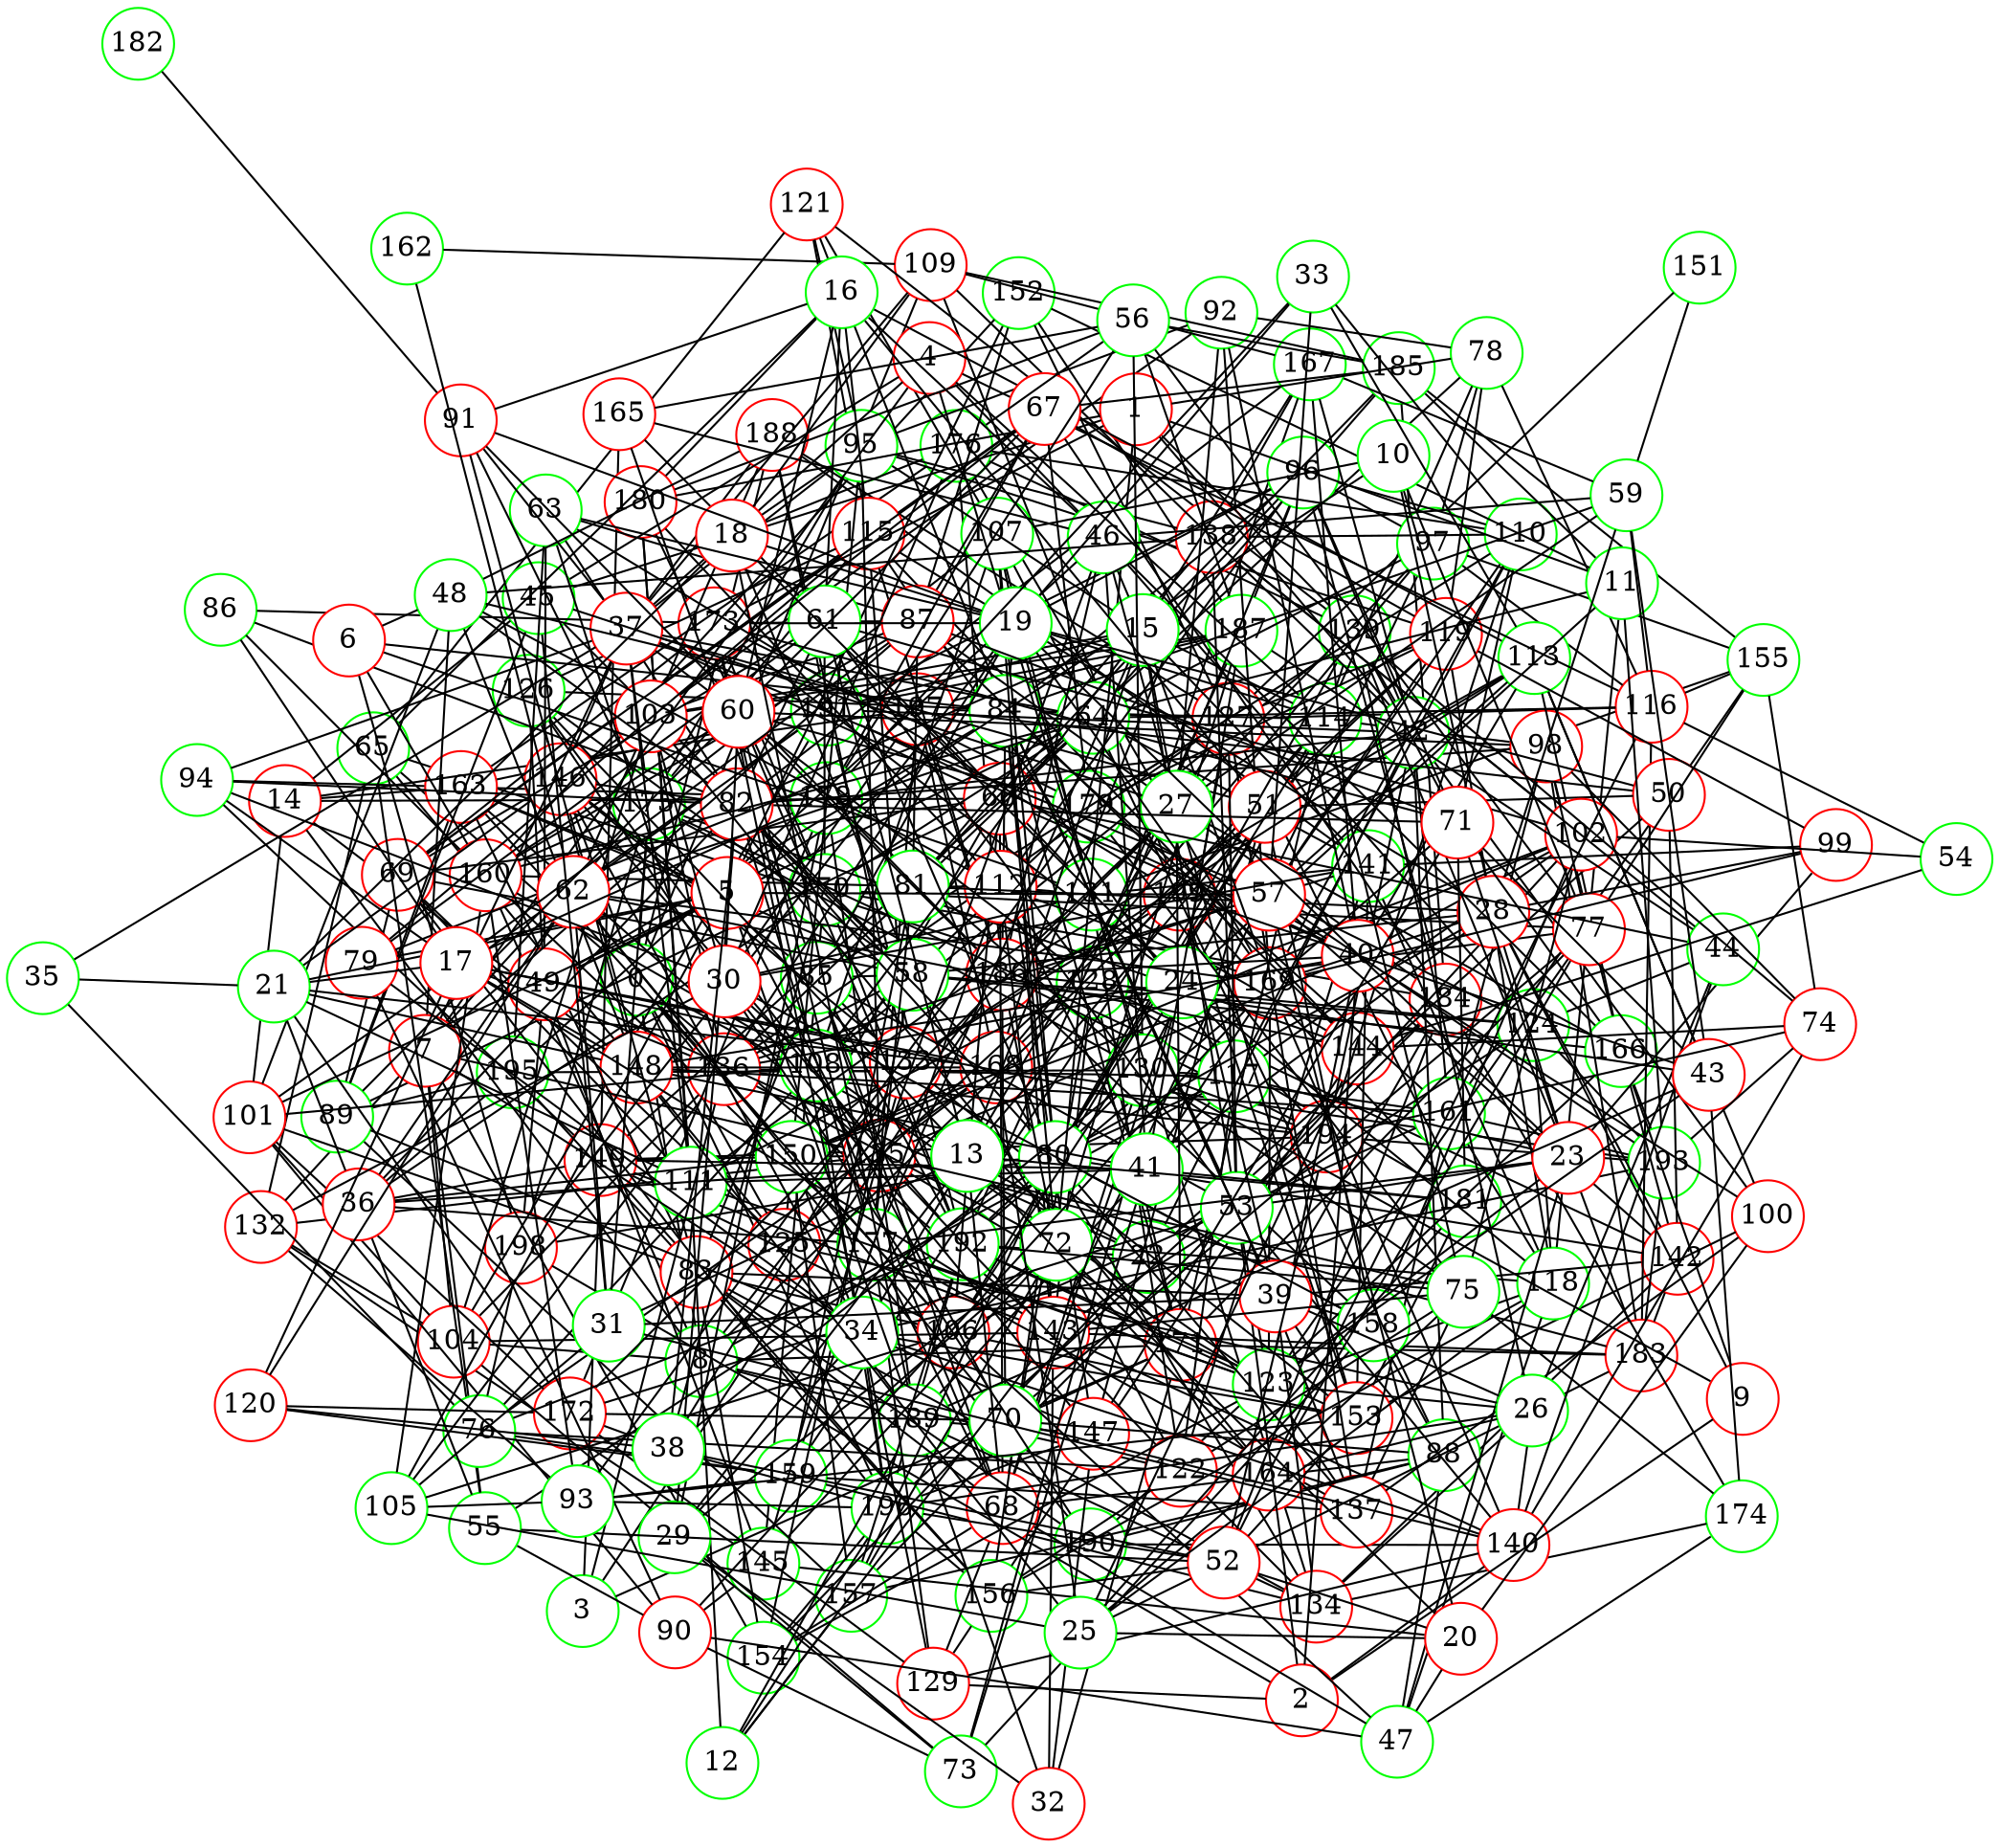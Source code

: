 graph {
graph ["layout"="fdp"]
node ["style"="filled","fillcolor"="white","fixedsize"="true","shape"="circle"]
"0" ["color"="green"]
"65" ["color"="green"]
"128" ["color"="green"]
"167" ["color"="green"]
"171" ["color"="red"]
"183" ["color"="red"]
"193" ["color"="green"]
"194" ["color"="red"]
"197" ["color"="red"]
"142" ["color"="red"]
"166" ["color"="green"]
"190" ["color"="green"]
"143" ["color"="red"]
"149" ["color"="red"]
"165" ["color"="red"]
"156" ["color"="green"]
"195" ["color"="green"]
"196" ["color"="green"]
"181" ["color"="green"]
"199" ["color"="red"]
"132" ["color"="red"]
"145" ["color"="green"]
"170" ["color"="green"]
"192" ["color"="green"]
"180" ["color"="red"]
"184" ["color"="red"]
"185" ["color"="green"]
"173" ["color"="red"]
"179" ["color"="green"]
"135" ["color"="red"]
"163" ["color"="red"]
"176" ["color"="green"]
"186" ["color"="red"]
"178" ["color"="green"]
"189" ["color"="green"]
"191" ["color"="green"]
"168" ["color"="red"]
"175" ["color"="green"]
"198" ["color"="red"]
"121" ["color"="red"]
"139" ["color"="green"]
"125" ["color"="red"]
"150" ["color"="green"]
"169" ["color"="red"]
"157" ["color"="green"]
"8" ["color"="green"]
"160" ["color"="red"]
"177" ["color"="green"]
"117" ["color"="green"]
"130" ["color"="green"]
"161" ["color"="green"]
"136" ["color"="red"]
"122" ["color"="red"]
"131" ["color"="green"]
"134" ["color"="red"]
"174" ["color"="green"]
"159" ["color"="green"]
"141" ["color"="green"]
"153" ["color"="red"]
"188" ["color"="red"]
"144" ["color"="red"]
"155" ["color"="green"]
"104" ["color"="red"]
"14" ["color"="red"]
"66" ["color"="red"]
"147" ["color"="red"]
"68" ["color"="red"]
"129" ["color"="red"]
"140" ["color"="red"]
"172" ["color"="red"]
"108" ["color"="green"]
"123" ["color"="green"]
"137" ["color"="red"]
"154" ["color"="green"]
"83" ["color"="red"]
"146" ["color"="red"]
"85" ["color"="green"]
"106" ["color"="red"]
"114" ["color"="green"]
"127" ["color"="red"]
"151" ["color"="green"]
"152" ["color"="green"]
"187" ["color"="green"]
"101" ["color"="red"]
"88" ["color"="green"]
"158" ["color"="green"]
"69" ["color"="red"]
"115" ["color"="red"]
"133" ["color"="red"]
"126" ["color"="green"]
"89" ["color"="green"]
"111" ["color"="green"]
"78" ["color"="green"]
"97" ["color"="green"]
"116" ["color"="red"]
"119" ["color"="red"]
"92" ["color"="green"]
"95" ["color"="green"]
"138" ["color"="red"]
"148" ["color"="red"]
"45" ["color"="green"]
"58" ["color"="green"]
"82" ["color"="red"]
"98" ["color"="red"]
"86" ["color"="green"]
"94" ["color"="green"]
"124" ["color"="green"]
"109" ["color"="red"]
"162" ["color"="green"]
"22" ["color"="green"]
"49" ["color"="red"]
"64" ["color"="green"]
"107" ["color"="green"]
"84" ["color"="green"]
"96" ["color"="green"]
"112" ["color"="red"]
"110" ["color"="green"]
"63" ["color"="green"]
"87" ["color"="red"]
"103" ["color"="red"]
"164" ["color"="red"]
"50" ["color"="red"]
"51" ["color"="red"]
"80" ["color"="green"]
"113" ["color"="green"]
"42" ["color"="green"]
"100" ["color"="red"]
"1" ["color"="red"]
"72" ["color"="green"]
"118" ["color"="green"]
"11" ["color"="green"]
"24" ["color"="green"]
"102" ["color"="red"]
"73" ["color"="green"]
"90" ["color"="red"]
"77" ["color"="red"]
"2" ["color"="red"]
"53" ["color"="green"]
"40" ["color"="red"]
"9" ["color"="red"]
"28" ["color"="red"]
"81" ["color"="green"]
"99" ["color"="red"]
"41" ["color"="green"]
"46" ["color"="green"]
"59" ["color"="green"]
"3" ["color"="green"]
"4" ["color"="red"]
"37" ["color"="red"]
"57" ["color"="red"]
"91" ["color"="red"]
"182" ["color"="green"]
"7" ["color"="red"]
"48" ["color"="green"]
"34" ["color"="green"]
"79" ["color"="red"]
"55" ["color"="green"]
"5" ["color"="red"]
"21" ["color"="green"]
"35" ["color"="green"]
"76" ["color"="green"]
"36" ["color"="red"]
"62" ["color"="red"]
"70" ["color"="green"]
"120" ["color"="red"]
"105" ["color"="green"]
"10" ["color"="green"]
"6" ["color"="red"]
"12" ["color"="green"]
"13" ["color"="green"]
"29" ["color"="green"]
"32" ["color"="red"]
"61" ["color"="green"]
"31" ["color"="green"]
"39" ["color"="red"]
"15" ["color"="green"]
"27" ["color"="green"]
"16" ["color"="green"]
"60" ["color"="red"]
"67" ["color"="red"]
"17" ["color"="red"]
"18" ["color"="red"]
"19" ["color"="green"]
"33" ["color"="green"]
"23" ["color"="red"]
"71" ["color"="red"]
"47" ["color"="green"]
"20" ["color"="red"]
"52" ["color"="red"]
"25" ["color"="green"]
"26" ["color"="green"]
"44" ["color"="green"]
"30" ["color"="red"]
"38" ["color"="green"]
"43" ["color"="red"]
"54" ["color"="green"]
"56" ["color"="green"]
"74" ["color"="red"]
"75" ["color"="green"]
"93" ["color"="green"]
"0" -- "65"
"0" -- "196"
"0" -- "8"
"0" -- "106"
"0" -- "109"
"0" -- "143"
"0" -- "175"
"0" -- "177"
"0" -- "22"
"0" -- "188"
"0" -- "125"
"0" -- "126"
"0" -- "190"
"65" -- "128"
"65" -- "132"
"65" -- "121"
"65" -- "125"
"128" -- "167"
"128" -- "171"
"128" -- "142"
"128" -- "143"
"128" -- "181"
"171" -- "183"
"183" -- "193"
"193" -- "194"
"194" -- "197"
"142" -- "166"
"142" -- "183"
"166" -- "193"
"166" -- "190"
"143" -- "149"
"143" -- "183"
"149" -- "194"
"149" -- "165"
"149" -- "156"
"156" -- "195"
"156" -- "196"
"181" -- "199"
"132" -- "145"
"132" -- "135"
"132" -- "175"
"145" -- "170"
"170" -- "192"
"170" -- "180"
"170" -- "184"
"170" -- "173"
"192" -- "196"
"184" -- "196"
"184" -- "185"
"173" -- "179"
"135" -- "163"
"135" -- "168"
"135" -- "149"
"135" -- "183"
"163" -- "176"
"163" -- "178"
"163" -- "191"
"176" -- "186"
"186" -- "194"
"186" -- "197"
"178" -- "189"
"191" -- "192"
"168" -- "193"
"168" -- "197"
"175" -- "198"
"121" -- "139"
"139" -- "176"
"125" -- "150"
"125" -- "189"
"150" -- "168"
"150" -- "169"
"150" -- "157"
"169" -- "192"
"169" -- "176"
"157" -- "192"
"8" -- "128"
"8" -- "160"
"8" -- "117"
"8" -- "104"
"8" -- "122"
"8" -- "186"
"8" -- "171"
"8" -- "189"
"8" -- "14"
"160" -- "175"
"160" -- "177"
"177" -- "197"
"117" -- "130"
"117" -- "136"
"117" -- "122"
"117" -- "189"
"117" -- "175"
"130" -- "161"
"130" -- "194"
"130" -- "195"
"130" -- "175"
"130" -- "178"
"161" -- "193"
"136" -- "194"
"122" -- "131"
"122" -- "134"
"122" -- "135"
"122" -- "156"
"122" -- "141"
"131" -- "134"
"131" -- "141"
"131" -- "144"
"131" -- "155"
"134" -- "168"
"134" -- "189"
"134" -- "142"
"134" -- "174"
"134" -- "159"
"174" -- "184"
"159" -- "199"
"141" -- "153"
"141" -- "186"
"141" -- "188"
"153" -- "192"
"153" -- "181"
"153" -- "199"
"188" -- "191"
"144" -- "156"
"144" -- "175"
"155" -- "161"
"155" -- "185"
"104" -- "132"
"104" -- "136"
"104" -- "143"
"104" -- "191"
"14" -- "66"
"14" -- "163"
"14" -- "148"
"14" -- "101"
"14" -- "197"
"14" -- "45"
"66" -- "147"
"66" -- "68"
"66" -- "69"
"66" -- "165"
"66" -- "150"
"66" -- "89"
"66" -- "106"
"66" -- "78"
"147" -- "196"
"147" -- "189"
"68" -- "128"
"68" -- "129"
"68" -- "130"
"68" -- "108"
"68" -- "177"
"68" -- "83"
"68" -- "85"
"68" -- "88"
"68" -- "154"
"129" -- "177"
"129" -- "140"
"129" -- "156"
"129" -- "172"
"140" -- "169"
"140" -- "190"
"140" -- "143"
"172" -- "178"
"108" -- "160"
"108" -- "179"
"108" -- "196"
"108" -- "123"
"108" -- "139"
"108" -- "173"
"123" -- "192"
"123" -- "135"
"123" -- "137"
"123" -- "169"
"123" -- "177"
"123" -- "154"
"137" -- "161"
"137" -- "177"
"137" -- "159"
"154" -- "196"
"83" -- "146"
"83" -- "163"
"83" -- "180"
"83" -- "85"
"83" -- "101"
"83" -- "134"
"83" -- "106"
"83" -- "154"
"83" -- "190"
"146" -- "192"
"85" -- "192"
"85" -- "146"
"85" -- "165"
"85" -- "106"
"85" -- "171"
"85" -- "127"
"106" -- "161"
"106" -- "114"
"106" -- "163"
"106" -- "149"
"106" -- "153"
"114" -- "128"
"114" -- "130"
"114" -- "197"
"114" -- "199"
"114" -- "139"
"114" -- "171"
"127" -- "136"
"127" -- "137"
"127" -- "181"
"127" -- "151"
"127" -- "152"
"127" -- "188"
"152" -- "160"
"152" -- "187"
"187" -- "192"
"187" -- "197"
"187" -- "191"
"101" -- "104"
"101" -- "108"
"101" -- "172"
"101" -- "191"
"88" -- "157"
"88" -- "158"
"88" -- "190"
"158" -- "186"
"69" -- "115"
"69" -- "196"
"69" -- "89"
"69" -- "125"
"69" -- "173"
"69" -- "111"
"115" -- "144"
"115" -- "117"
"115" -- "133"
"115" -- "121"
"115" -- "186"
"115" -- "126"
"115" -- "175"
"133" -- "145"
"133" -- "146"
"133" -- "150"
"133" -- "199"
"133" -- "153"
"133" -- "188"
"126" -- "135"
"126" -- "127"
"89" -- "163"
"89" -- "195"
"89" -- "157"
"111" -- "128"
"111" -- "131"
"111" -- "180"
"111" -- "123"
"78" -- "97"
"78" -- "114"
"78" -- "116"
"78" -- "119"
"78" -- "92"
"97" -- "131"
"97" -- "116"
"97" -- "168"
"97" -- "155"
"97" -- "143"
"116" -- "183"
"116" -- "155"
"116" -- "127"
"119" -- "179"
"119" -- "125"
"119" -- "127"
"92" -- "146"
"92" -- "169"
"92" -- "95"
"95" -- "150"
"95" -- "119"
"95" -- "135"
"95" -- "121"
"95" -- "138"
"95" -- "175"
"138" -- "167"
"148" -- "161"
"148" -- "168"
"45" -- "89"
"45" -- "58"
"58" -- "163"
"58" -- "69"
"58" -- "166"
"58" -- "136"
"58" -- "82"
"58" -- "85"
"58" -- "122"
"58" -- "154"
"58" -- "124"
"58" -- "126"
"82" -- "98"
"82" -- "167"
"82" -- "168"
"82" -- "177"
"82" -- "146"
"82" -- "86"
"82" -- "94"
"98" -- "161"
"98" -- "114"
"98" -- "166"
"98" -- "183"
"86" -- "160"
"86" -- "173"
"94" -- "163"
"94" -- "149"
"124" -- "193"
"124" -- "186"
"124" -- "143"
"109" -- "162"
"109" -- "167"
"109" -- "199"
"109" -- "185"
"22" -- "192"
"22" -- "49"
"22" -- "50"
"22" -- "194"
"22" -- "42"
"22" -- "154"
"22" -- "158"
"49" -- "64"
"49" -- "145"
"49" -- "84"
"49" -- "133"
"49" -- "198"
"49" -- "126"
"49" -- "63"
"64" -- "160"
"64" -- "97"
"64" -- "136"
"64" -- "170"
"64" -- "107"
"64" -- "141"
"64" -- "116"
"64" -- "149"
"64" -- "88"
"64" -- "185"
"107" -- "131"
"107" -- "121"
"107" -- "108"
"107" -- "143"
"107" -- "175"
"84" -- "96"
"84" -- "161"
"84" -- "171"
"84" -- "121"
"84" -- "186"
"96" -- "112"
"96" -- "128"
"96" -- "97"
"96" -- "184"
"96" -- "187"
"96" -- "110"
"96" -- "191"
"112" -- "131"
"112" -- "180"
"112" -- "169"
"112" -- "143"
"112" -- "159"
"110" -- "176"
"110" -- "194"
"110" -- "179"
"110" -- "117"
"110" -- "169"
"110" -- "138"
"63" -- "82"
"63" -- "195"
"63" -- "87"
"63" -- "199"
"63" -- "136"
"87" -- "160"
"87" -- "103"
"87" -- "173"
"87" -- "144"
"87" -- "152"
"87" -- "184"
"103" -- "164"
"103" -- "104"
"103" -- "136"
"103" -- "187"
"103" -- "188"
"50" -- "51"
"50" -- "197"
"50" -- "142"
"51" -- "80"
"51" -- "113"
"51" -- "147"
"51" -- "119"
"51" -- "168"
"51" -- "158"
"80" -- "192"
"80" -- "130"
"80" -- "198"
"80" -- "137"
"80" -- "107"
"80" -- "139"
"80" -- "142"
"80" -- "82"
"80" -- "114"
"80" -- "84"
"80" -- "117"
"80" -- "156"
"80" -- "157"
"80" -- "158"
"113" -- "133"
"113" -- "166"
"113" -- "186"
"42" -- "96"
"42" -- "161"
"42" -- "178"
"42" -- "194"
"42" -- "100"
"42" -- "167"
"42" -- "88"
"42" -- "139"
"42" -- "109"
"42" -- "191"
"100" -- "113"
"100" -- "137"
"100" -- "153"
"1" -- "180"
"1" -- "72"
"1" -- "42"
"1" -- "11"
"1" -- "139"
"1" -- "45"
"1" -- "173"
"1" -- "78"
"72" -- "145"
"72" -- "84"
"72" -- "118"
"72" -- "136"
"72" -- "186"
"72" -- "187"
"72" -- "157"
"72" -- "159"
"118" -- "161"
"118" -- "119"
"118" -- "123"
"118" -- "124"
"118" -- "156"
"118" -- "141"
"11" -- "64"
"11" -- "193"
"11" -- "118"
"11" -- "24"
"11" -- "152"
"11" -- "185"
"24" -- "68"
"24" -- "148"
"24" -- "102"
"24" -- "118"
"24" -- "73"
"24" -- "106"
"24" -- "187"
"24" -- "77"
"24" -- "173"
"102" -- "117"
"102" -- "150"
"102" -- "138"
"102" -- "158"
"73" -- "104"
"73" -- "90"
"73" -- "158"
"90" -- "145"
"90" -- "101"
"90" -- "169"
"77" -- "98"
"77" -- "164"
"77" -- "170"
"77" -- "123"
"77" -- "155"
"77" -- "171"
"2" -- "129"
"2" -- "53"
"2" -- "198"
"2" -- "40"
"2" -- "9"
"2" -- "140"
"53" -- "102"
"53" -- "137"
"53" -- "138"
"53" -- "140"
"53" -- "172"
"53" -- "112"
"53" -- "84"
"53" -- "85"
"53" -- "184"
"53" -- "123"
"53" -- "157"
"53" -- "127"
"40" -- "66"
"40" -- "100"
"40" -- "102"
"40" -- "135"
"40" -- "167"
"40" -- "136"
"40" -- "113"
"40" -- "179"
"40" -- "186"
"40" -- "123"
"40" -- "92"
"40" -- "191"
"9" -- "130"
"9" -- "166"
"9" -- "28"
"28" -- "80"
"28" -- "81"
"28" -- "99"
"28" -- "115"
"28" -- "41"
"28" -- "169"
"28" -- "58"
"28" -- "59"
"28" -- "142"
"81" -- "96"
"81" -- "112"
"81" -- "160"
"81" -- "177"
"81" -- "87"
"81" -- "138"
"81" -- "159"
"99" -- "119"
"99" -- "169"
"99" -- "141"
"41" -- "112"
"41" -- "148"
"41" -- "149"
"41" -- "181"
"41" -- "73"
"41" -- "169"
"41" -- "46"
"41" -- "111"
"41" -- "127"
"46" -- "195"
"46" -- "165"
"46" -- "166"
"46" -- "135"
"46" -- "186"
"46" -- "59"
"46" -- "124"
"59" -- "84"
"59" -- "116"
"59" -- "151"
"59" -- "167"
"3" -- "149"
"3" -- "136"
"3" -- "186"
"3" -- "171"
"4" -- "114"
"4" -- "131"
"4" -- "116"
"4" -- "37"
"4" -- "7"
"4" -- "45"
"4" -- "46"
"37" -- "64"
"37" -- "128"
"37" -- "66"
"37" -- "109"
"37" -- "111"
"37" -- "175"
"37" -- "146"
"37" -- "51"
"37" -- "57"
"37" -- "91"
"37" -- "188"
"37" -- "94"
"37" -- "95"
"57" -- "113"
"57" -- "193"
"57" -- "119"
"57" -- "136"
"57" -- "124"
"57" -- "110"
"57" -- "142"
"91" -- "148"
"91" -- "182"
"91" -- "186"
"91" -- "175"
"7" -- "48"
"7" -- "34"
"7" -- "37"
"7" -- "55"
"7" -- "87"
"7" -- "135"
"7" -- "104"
"7" -- "154"
"48" -- "112"
"48" -- "82"
"48" -- "148"
"48" -- "101"
"48" -- "197"
"48" -- "138"
"48" -- "188"
"34" -- "129"
"34" -- "193"
"34" -- "196"
"34" -- "140"
"34" -- "173"
"34" -- "79"
"34" -- "146"
"34" -- "147"
"34" -- "150"
"34" -- "89"
"34" -- "153"
"34" -- "127"
"79" -- "115"
"79" -- "84"
"79" -- "90"
"55" -- "80"
"55" -- "65"
"55" -- "90"
"5" -- "49"
"5" -- "163"
"5" -- "21"
"5" -- "101"
"5" -- "70"
"5" -- "152"
"5" -- "57"
"5" -- "105"
"5" -- "10"
"5" -- "189"
"5" -- "79"
"21" -- "146"
"21" -- "35"
"21" -- "36"
"21" -- "148"
"21" -- "168"
"21" -- "172"
"21" -- "111"
"35" -- "37"
"35" -- "76"
"76" -- "192"
"76" -- "198"
"76" -- "168"
"76" -- "122"
"76" -- "108"
"76" -- "159"
"36" -- "80"
"36" -- "177"
"36" -- "82"
"36" -- "195"
"36" -- "149"
"36" -- "150"
"36" -- "55"
"36" -- "170"
"36" -- "62"
"62" -- "64"
"62" -- "144"
"62" -- "162"
"62" -- "70"
"62" -- "150"
"62" -- "103"
"62" -- "120"
"62" -- "169"
"62" -- "191"
"70" -- "88"
"70" -- "186"
"70" -- "171"
"70" -- "140"
"70" -- "172"
"70" -- "77"
"120" -- "172"
"120" -- "159"
"105" -- "160"
"105" -- "136"
"105" -- "106"
"10" -- "119"
"10" -- "107"
"10" -- "28"
"10" -- "77"
"6" -- "48"
"6" -- "160"
"6" -- "131"
"6" -- "84"
"6" -- "198"
"12" -- "196"
"12" -- "157"
"12" -- "189"
"12" -- "111"
"12" -- "143"
"13" -- "51"
"13" -- "68"
"13" -- "164"
"13" -- "181"
"13" -- "138"
"13" -- "29"
"13" -- "61"
"13" -- "126"
"13" -- "31"
"29" -- "32"
"29" -- "34"
"29" -- "82"
"29" -- "178"
"29" -- "72"
"29" -- "73"
"32" -- "147"
"32" -- "171"
"32" -- "189"
"32" -- "143"
"61" -- "80"
"61" -- "128"
"61" -- "82"
"61" -- "69"
"61" -- "102"
"61" -- "87"
"61" -- "170"
"61" -- "79"
"31" -- "39"
"31" -- "105"
"31" -- "137"
"31" -- "45"
"31" -- "62"
"31" -- "175"
"39" -- "83"
"39" -- "131"
"39" -- "84"
"39" -- "134"
"39" -- "199"
"39" -- "184"
"39" -- "153"
"39" -- "142"
"15" -- "103"
"15" -- "167"
"15" -- "168"
"15" -- "169"
"15" -- "108"
"15" -- "141"
"15" -- "46"
"15" -- "177"
"15" -- "82"
"15" -- "114"
"15" -- "53"
"15" -- "185"
"15" -- "27"
"15" -- "95"
"15" -- "191"
"27" -- "166"
"27" -- "153"
"27" -- "186"
"27" -- "59"
"27" -- "171"
"27" -- "92"
"27" -- "172"
"27" -- "45"
"27" -- "46"
"16" -- "65"
"16" -- "113"
"16" -- "51"
"16" -- "115"
"16" -- "180"
"16" -- "91"
"16" -- "60"
"16" -- "61"
"16" -- "46"
"60" -- "160"
"60" -- "192"
"60" -- "177"
"60" -- "98"
"60" -- "67"
"60" -- "179"
"60" -- "89"
"60" -- "186"
"67" -- "178"
"67" -- "115"
"67" -- "179"
"67" -- "69"
"67" -- "87"
"67" -- "103"
"67" -- "119"
"67" -- "184"
"67" -- "185"
"17" -- "178"
"17" -- "194"
"17" -- "148"
"17" -- "21"
"17" -- "86"
"17" -- "87"
"17" -- "120"
"17" -- "136"
"17" -- "168"
"17" -- "94"
"17" -- "143"
"18" -- "176"
"18" -- "114"
"18" -- "21"
"18" -- "24"
"18" -- "58"
"18" -- "109"
"18" -- "189"
"18" -- "95"
"19" -- "96"
"19" -- "33"
"19" -- "130"
"19" -- "198"
"19" -- "136"
"19" -- "169"
"19" -- "107"
"19" -- "173"
"19" -- "50"
"19" -- "84"
"19" -- "85"
"19" -- "23"
"19" -- "91"
"19" -- "63"
"33" -- "113"
"33" -- "178"
"33" -- "57"
"33" -- "110"
"23" -- "177"
"23" -- "99"
"23" -- "53"
"23" -- "117"
"23" -- "71"
"23" -- "183"
"23" -- "123"
"23" -- "139"
"23" -- "28"
"23" -- "47"
"71" -- "96"
"71" -- "82"
"71" -- "147"
"71" -- "181"
"71" -- "166"
"71" -- "87"
"71" -- "169"
"71" -- "139"
"71" -- "173"
"71" -- "110"
"47" -- "68"
"47" -- "118"
"47" -- "88"
"47" -- "90"
"47" -- "106"
"47" -- "174"
"20" -- "145"
"20" -- "52"
"20" -- "100"
"20" -- "72"
"20" -- "25"
"20" -- "57"
"20" -- "47"
"52" -- "194"
"52" -- "116"
"52" -- "196"
"52" -- "55"
"52" -- "183"
"52" -- "184"
"52" -- "153"
"52" -- "156"
"25" -- "144"
"25" -- "52"
"25" -- "148"
"25" -- "164"
"25" -- "181"
"25" -- "118"
"25" -- "168"
"25" -- "105"
"26" -- "164"
"26" -- "196"
"26" -- "134"
"26" -- "39"
"26" -- "123"
"26" -- "139"
"26" -- "44"
"26" -- "140"
"26" -- "125"
"44" -- "66"
"44" -- "138"
"44" -- "187"
"44" -- "124"
"44" -- "140"
"30" -- "131"
"30" -- "132"
"30" -- "197"
"30" -- "103"
"30" -- "108"
"30" -- "141"
"30" -- "176"
"30" -- "147"
"30" -- "60"
"30" -- "94"
"30" -- "126"
"30" -- "158"
"30" -- "190"
"38" -- "82"
"38" -- "130"
"38" -- "52"
"38" -- "196"
"38" -- "133"
"38" -- "120"
"38" -- "170"
"38" -- "172"
"43" -- "128"
"43" -- "113"
"43" -- "71"
"43" -- "199"
"43" -- "59"
"43" -- "123"
"43" -- "189"
"43" -- "174"
"54" -- "144"
"54" -- "116"
"54" -- "102"
"56" -- "176"
"56" -- "130"
"56" -- "178"
"56" -- "180"
"56" -- "165"
"56" -- "185"
"56" -- "187"
"56" -- "77"
"74" -- "144"
"74" -- "193"
"74" -- "98"
"74" -- "194"
"74" -- "139"
"74" -- "155"
"74" -- "140"
"75" -- "192"
"75" -- "114"
"75" -- "130"
"75" -- "179"
"75" -- "164"
"75" -- "102"
"75" -- "135"
"75" -- "137"
"75" -- "122"
"75" -- "174"
"75" -- "143"
"93" -- "160"
"93" -- "179"
"93" -- "132"
"93" -- "196"
"93" -- "105"
"93" -- "153"
"93" -- "159"
}